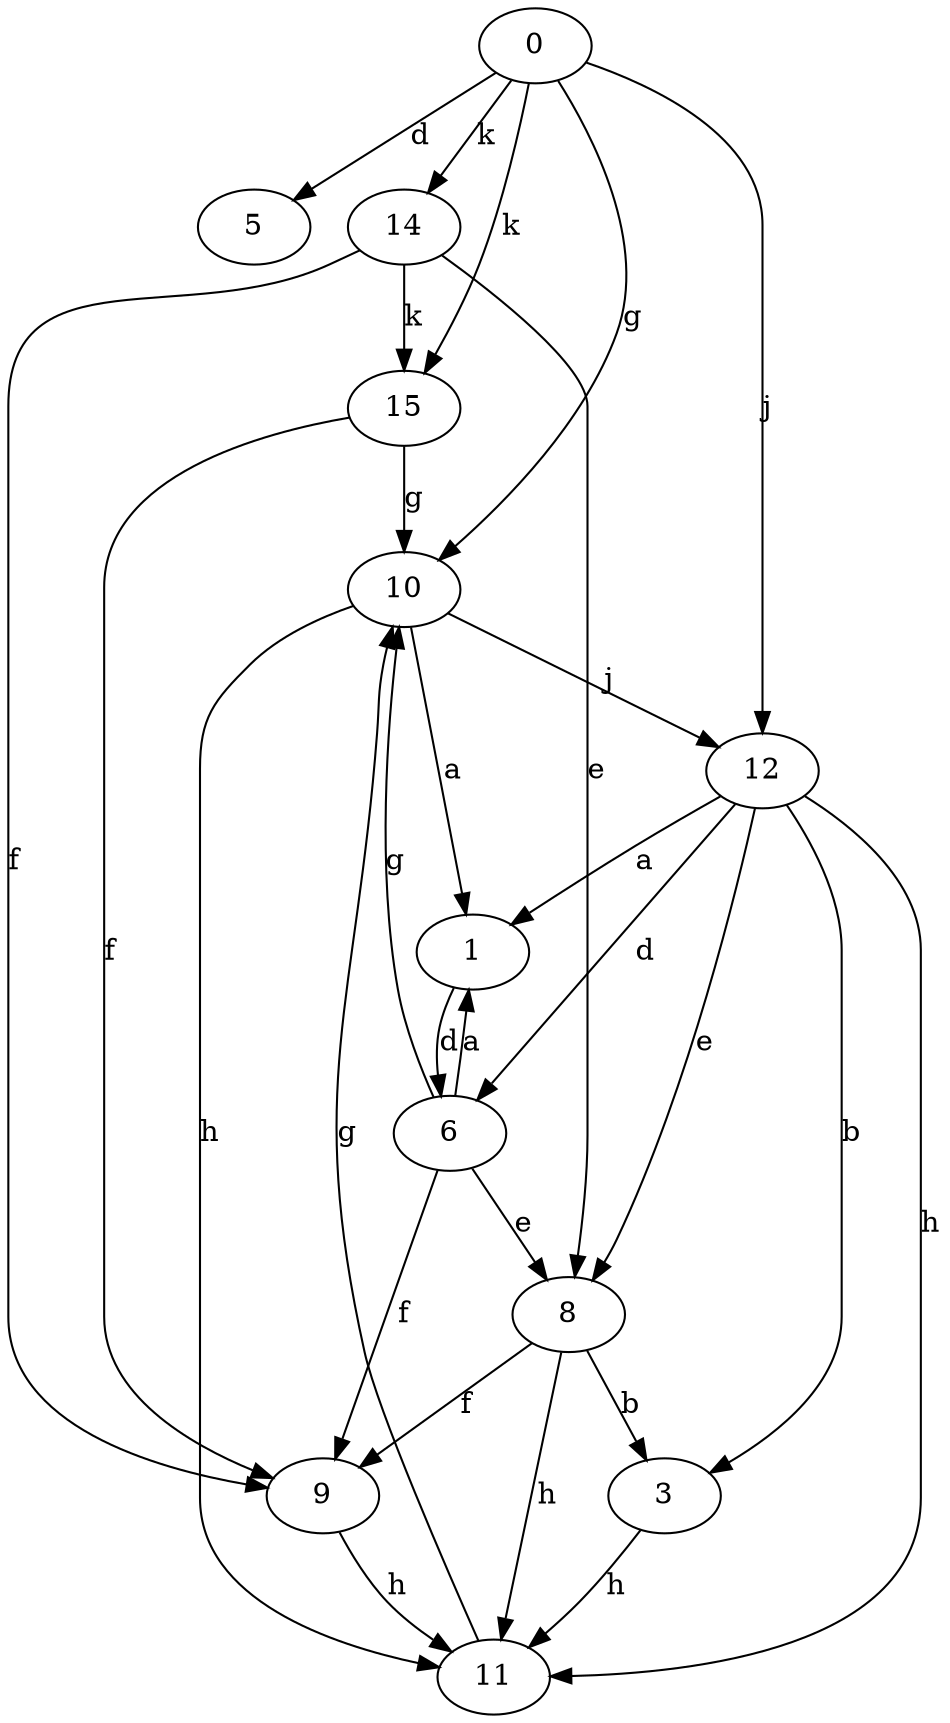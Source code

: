 strict digraph  {
0;
1;
3;
5;
6;
8;
9;
10;
11;
12;
14;
15;
0 -> 5  [label=d];
0 -> 10  [label=g];
0 -> 12  [label=j];
0 -> 14  [label=k];
0 -> 15  [label=k];
1 -> 6  [label=d];
3 -> 11  [label=h];
6 -> 1  [label=a];
6 -> 8  [label=e];
6 -> 9  [label=f];
6 -> 10  [label=g];
8 -> 3  [label=b];
8 -> 9  [label=f];
8 -> 11  [label=h];
9 -> 11  [label=h];
10 -> 1  [label=a];
10 -> 11  [label=h];
10 -> 12  [label=j];
11 -> 10  [label=g];
12 -> 1  [label=a];
12 -> 3  [label=b];
12 -> 6  [label=d];
12 -> 8  [label=e];
12 -> 11  [label=h];
14 -> 8  [label=e];
14 -> 9  [label=f];
14 -> 15  [label=k];
15 -> 9  [label=f];
15 -> 10  [label=g];
}
